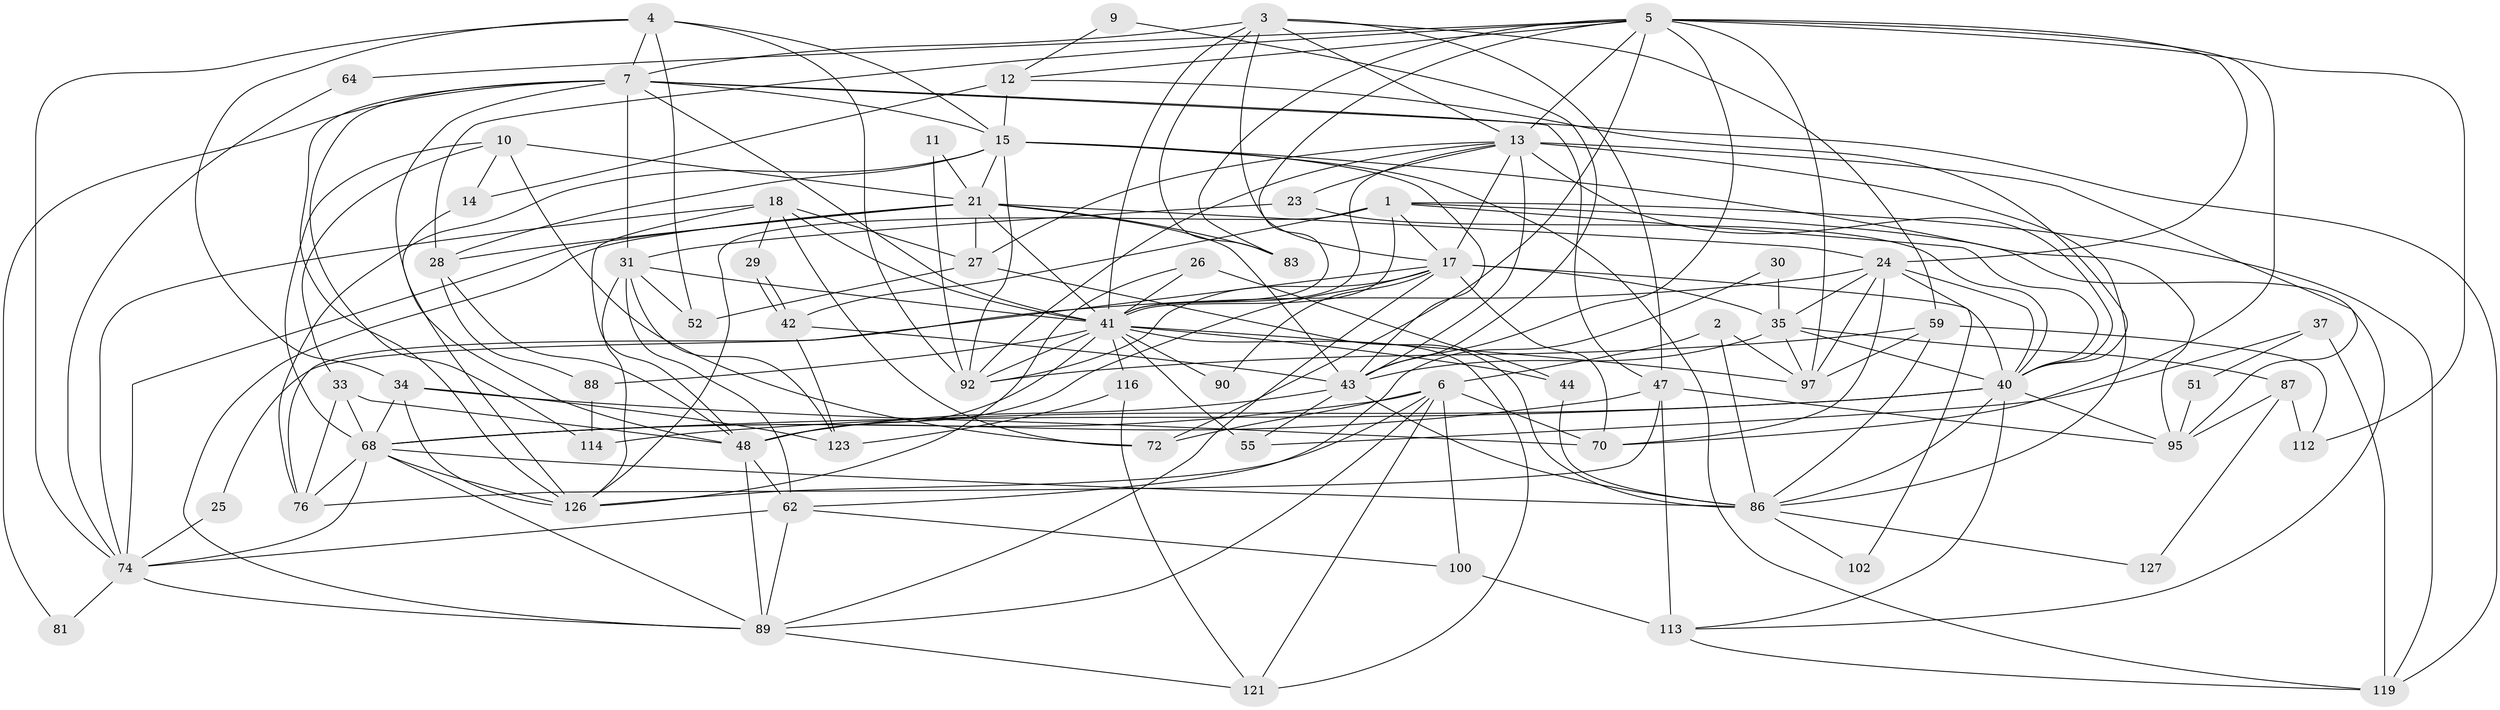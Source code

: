 // original degree distribution, {4: 0.28776978417266186, 3: 0.2805755395683453, 2: 0.1223021582733813, 7: 0.04316546762589928, 5: 0.16546762589928057, 6: 0.08633093525179857, 8: 0.014388489208633094}
// Generated by graph-tools (version 1.1) at 2025/18/03/04/25 18:18:29]
// undirected, 69 vertices, 194 edges
graph export_dot {
graph [start="1"]
  node [color=gray90,style=filled];
  1 [super="+129"];
  2;
  3 [super="+57+8"];
  4 [super="+115+32"];
  5 [super="+93+137+65"];
  6 [super="+20"];
  7 [super="+19+16"];
  9;
  10 [super="+131"];
  11;
  12 [super="+106"];
  13 [super="+103+54"];
  14;
  15 [super="+66+80"];
  17 [super="+38"];
  18 [super="+22+104"];
  21 [super="+105+71+111"];
  23;
  24 [super="+63"];
  25;
  26;
  27 [super="+75"];
  28 [super="+53"];
  29;
  30;
  31 [super="+78"];
  33;
  34 [super="+39"];
  35 [super="+36"];
  37;
  40 [super="+46+45"];
  41 [super="+60+84+49"];
  42 [super="+85"];
  43 [super="+69"];
  44;
  47 [super="+56"];
  48 [super="+82"];
  51;
  52;
  55;
  59;
  62 [super="+73"];
  64;
  68 [super="+101+117"];
  70 [super="+120+96"];
  72;
  74 [super="+128+108"];
  76 [super="+134"];
  81;
  83;
  86 [super="+91+107"];
  87;
  88;
  89 [super="+118+99"];
  90;
  92 [super="+94"];
  95 [super="+130"];
  97;
  100;
  102;
  112;
  113 [super="+135"];
  114;
  116;
  119;
  121;
  123;
  126 [super="+132"];
  127;
  1 -- 126;
  1 -- 40;
  1 -- 17;
  1 -- 113;
  1 -- 119;
  1 -- 42;
  1 -- 41 [weight=2];
  2 -- 6;
  2 -- 97;
  2 -- 86;
  3 -- 47 [weight=2];
  3 -- 41;
  3 -- 59;
  3 -- 83;
  3 -- 7;
  3 -- 13;
  3 -- 17;
  4 -- 34;
  4 -- 52;
  4 -- 7;
  4 -- 15;
  4 -- 74;
  4 -- 92;
  5 -- 72;
  5 -- 97;
  5 -- 64;
  5 -- 28;
  5 -- 112;
  5 -- 13;
  5 -- 83;
  5 -- 24;
  5 -- 41;
  5 -- 12;
  5 -- 43;
  5 -- 70;
  6 -- 72;
  6 -- 89;
  6 -- 100;
  6 -- 121;
  6 -- 126;
  6 -- 70 [weight=2];
  6 -- 68;
  7 -- 114;
  7 -- 31;
  7 -- 81;
  7 -- 119;
  7 -- 41;
  7 -- 126;
  7 -- 15;
  7 -- 48;
  7 -- 47;
  9 -- 12;
  9 -- 43;
  10 -- 33;
  10 -- 72;
  10 -- 21 [weight=2];
  10 -- 14;
  10 -- 68;
  11 -- 21;
  11 -- 92;
  12 -- 14;
  12 -- 40;
  12 -- 15;
  13 -- 23;
  13 -- 95;
  13 -- 92;
  13 -- 40;
  13 -- 41;
  13 -- 43 [weight=3];
  13 -- 86;
  13 -- 27;
  13 -- 17;
  14 -- 126;
  15 -- 92;
  15 -- 21;
  15 -- 119;
  15 -- 43;
  15 -- 76;
  15 -- 28;
  15 -- 95;
  17 -- 90;
  17 -- 92;
  17 -- 35;
  17 -- 70;
  17 -- 40;
  17 -- 76 [weight=2];
  17 -- 48;
  17 -- 89;
  18 -- 27;
  18 -- 72;
  18 -- 29;
  18 -- 48;
  18 -- 41;
  18 -- 74;
  21 -- 27;
  21 -- 83;
  21 -- 28;
  21 -- 24;
  21 -- 41 [weight=2];
  21 -- 89;
  21 -- 43;
  21 -- 74;
  23 -- 31;
  23 -- 40;
  24 -- 97;
  24 -- 35;
  24 -- 102;
  24 -- 25;
  24 -- 40;
  24 -- 70;
  25 -- 74;
  26 -- 126;
  26 -- 44;
  26 -- 41;
  27 -- 52;
  27 -- 86;
  28 -- 88;
  28 -- 48;
  29 -- 42;
  29 -- 42;
  30 -- 35;
  30 -- 62;
  31 -- 123;
  31 -- 52;
  31 -- 126;
  31 -- 62;
  31 -- 41;
  33 -- 48;
  33 -- 76;
  33 -- 68;
  34 -- 123;
  34 -- 68;
  34 -- 126;
  34 -- 70;
  35 -- 87;
  35 -- 97;
  35 -- 40;
  35 -- 43;
  37 -- 119;
  37 -- 55;
  37 -- 51;
  40 -- 113;
  40 -- 114;
  40 -- 86;
  40 -- 95;
  40 -- 68;
  41 -- 97;
  41 -- 88;
  41 -- 121;
  41 -- 116;
  41 -- 90;
  41 -- 55;
  41 -- 92;
  41 -- 48;
  41 -- 44;
  42 -- 123;
  42 -- 43;
  43 -- 48;
  43 -- 55;
  43 -- 86 [weight=2];
  44 -- 86;
  47 -- 95;
  47 -- 113;
  47 -- 76;
  47 -- 68;
  48 -- 62;
  48 -- 89;
  51 -- 95;
  59 -- 92;
  59 -- 97;
  59 -- 112;
  59 -- 86;
  62 -- 74;
  62 -- 100;
  62 -- 89;
  64 -- 74;
  68 -- 89;
  68 -- 86 [weight=2];
  68 -- 76;
  68 -- 126;
  68 -- 74;
  74 -- 81;
  74 -- 89;
  86 -- 102;
  86 -- 127;
  87 -- 112;
  87 -- 127;
  87 -- 95;
  88 -- 114;
  89 -- 121;
  100 -- 113;
  113 -- 119;
  116 -- 123;
  116 -- 121;
}
